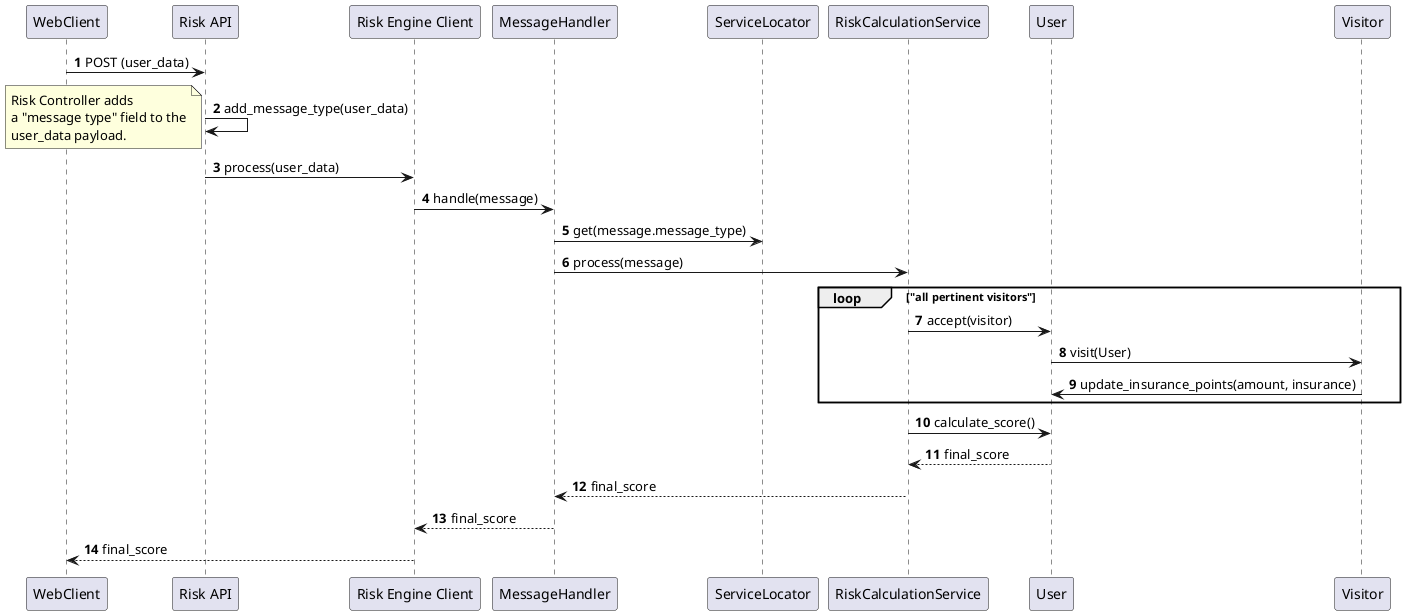@startuml
'https://plantuml.com/sequence-diagram

autonumber

WebClient -> "Risk API": POST (user_data)

"Risk API" -> "Risk API": add_message_type(user_data)
note left
    Risk Controller adds
    a "message type" field to the
    user_data payload.
end note

"Risk API" -> "Risk Engine Client": process(user_data)

"Risk Engine Client" -> MessageHandler : handle(message)

MessageHandler -> ServiceLocator : get(message.message_type)

MessageHandler -> RiskCalculationService : process(message)

loop "all pertinent visitors"
    RiskCalculationService -> User : accept(visitor)
    User -> Visitor : visit(User)
    Visitor -> User : update_insurance_points(amount, insurance)
end

RiskCalculationService -> User : calculate_score()

RiskCalculationService <-- User : final_score

MessageHandler <-- RiskCalculationService : final_score

"Risk Engine Client" <-- MessageHandler : final_score

WebClient <-- "Risk Engine Client" : final_score

@enduml